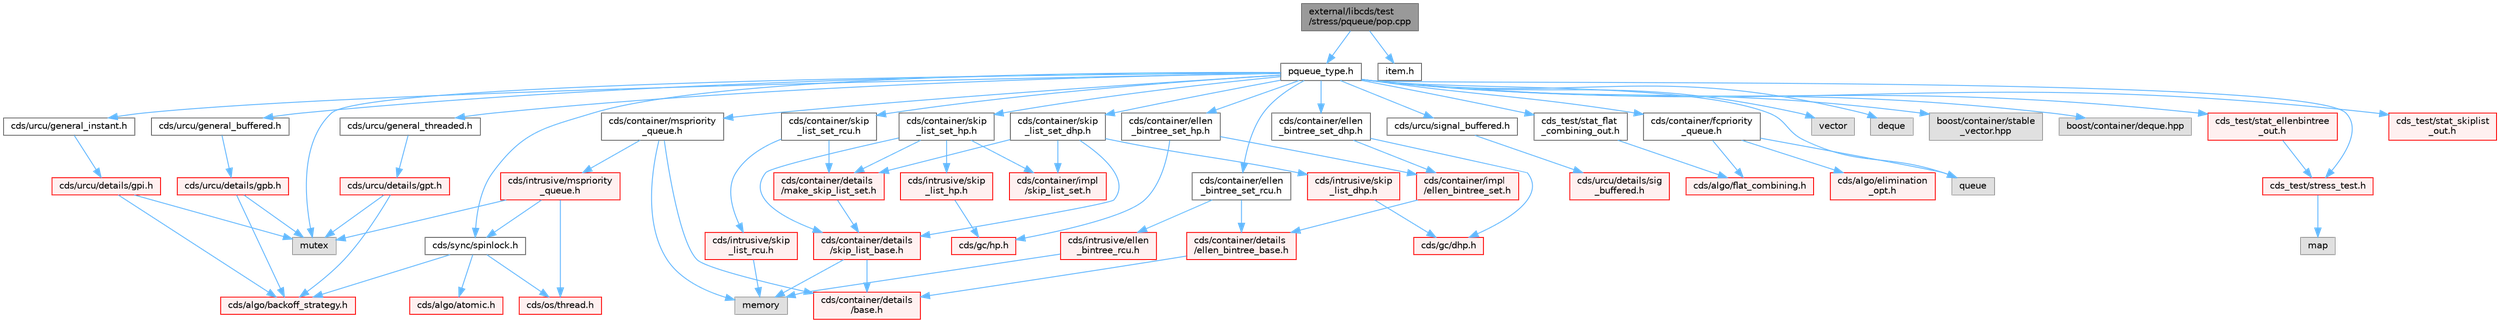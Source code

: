 digraph "external/libcds/test/stress/pqueue/pop.cpp"
{
 // LATEX_PDF_SIZE
  bgcolor="transparent";
  edge [fontname=Helvetica,fontsize=10,labelfontname=Helvetica,labelfontsize=10];
  node [fontname=Helvetica,fontsize=10,shape=box,height=0.2,width=0.4];
  Node1 [id="Node000001",label="external/libcds/test\l/stress/pqueue/pop.cpp",height=0.2,width=0.4,color="gray40", fillcolor="grey60", style="filled", fontcolor="black",tooltip=" "];
  Node1 -> Node2 [id="edge1_Node000001_Node000002",color="steelblue1",style="solid",tooltip=" "];
  Node2 [id="Node000002",label="pqueue_type.h",height=0.2,width=0.4,color="grey40", fillcolor="white", style="filled",URL="$pqueue__type_8h.html",tooltip=" "];
  Node2 -> Node3 [id="edge2_Node000002_Node000003",color="steelblue1",style="solid",tooltip=" "];
  Node3 [id="Node000003",label="cds/urcu/general_instant.h",height=0.2,width=0.4,color="grey40", fillcolor="white", style="filled",URL="$general__instant_8h.html",tooltip=" "];
  Node3 -> Node4 [id="edge3_Node000003_Node000004",color="steelblue1",style="solid",tooltip=" "];
  Node4 [id="Node000004",label="cds/urcu/details/gpi.h",height=0.2,width=0.4,color="red", fillcolor="#FFF0F0", style="filled",URL="$gpi_8h.html",tooltip=" "];
  Node4 -> Node5 [id="edge4_Node000004_Node000005",color="steelblue1",style="solid",tooltip=" "];
  Node5 [id="Node000005",label="mutex",height=0.2,width=0.4,color="grey60", fillcolor="#E0E0E0", style="filled",tooltip=" "];
  Node4 -> Node54 [id="edge5_Node000004_Node000054",color="steelblue1",style="solid",tooltip=" "];
  Node54 [id="Node000054",label="cds/algo/backoff_strategy.h",height=0.2,width=0.4,color="red", fillcolor="#FFF0F0", style="filled",URL="$backoff__strategy_8h.html",tooltip=" "];
  Node2 -> Node58 [id="edge6_Node000002_Node000058",color="steelblue1",style="solid",tooltip=" "];
  Node58 [id="Node000058",label="cds/urcu/general_buffered.h",height=0.2,width=0.4,color="grey40", fillcolor="white", style="filled",URL="$general__buffered_8h.html",tooltip=" "];
  Node58 -> Node59 [id="edge7_Node000058_Node000059",color="steelblue1",style="solid",tooltip=" "];
  Node59 [id="Node000059",label="cds/urcu/details/gpb.h",height=0.2,width=0.4,color="red", fillcolor="#FFF0F0", style="filled",URL="$gpb_8h.html",tooltip=" "];
  Node59 -> Node5 [id="edge8_Node000059_Node000005",color="steelblue1",style="solid",tooltip=" "];
  Node59 -> Node54 [id="edge9_Node000059_Node000054",color="steelblue1",style="solid",tooltip=" "];
  Node2 -> Node72 [id="edge10_Node000002_Node000072",color="steelblue1",style="solid",tooltip=" "];
  Node72 [id="Node000072",label="cds/urcu/general_threaded.h",height=0.2,width=0.4,color="grey40", fillcolor="white", style="filled",URL="$general__threaded_8h.html",tooltip=" "];
  Node72 -> Node73 [id="edge11_Node000072_Node000073",color="steelblue1",style="solid",tooltip=" "];
  Node73 [id="Node000073",label="cds/urcu/details/gpt.h",height=0.2,width=0.4,color="red", fillcolor="#FFF0F0", style="filled",URL="$gpt_8h.html",tooltip=" "];
  Node73 -> Node5 [id="edge12_Node000073_Node000005",color="steelblue1",style="solid",tooltip=" "];
  Node73 -> Node54 [id="edge13_Node000073_Node000054",color="steelblue1",style="solid",tooltip=" "];
  Node2 -> Node76 [id="edge14_Node000002_Node000076",color="steelblue1",style="solid",tooltip=" "];
  Node76 [id="Node000076",label="cds/urcu/signal_buffered.h",height=0.2,width=0.4,color="grey40", fillcolor="white", style="filled",URL="$signal__buffered_8h.html",tooltip=" "];
  Node76 -> Node77 [id="edge15_Node000076_Node000077",color="steelblue1",style="solid",tooltip=" "];
  Node77 [id="Node000077",label="cds/urcu/details/sig\l_buffered.h",height=0.2,width=0.4,color="red", fillcolor="#FFF0F0", style="filled",URL="$sig__buffered_8h.html",tooltip=" "];
  Node2 -> Node79 [id="edge16_Node000002_Node000079",color="steelblue1",style="solid",tooltip=" "];
  Node79 [id="Node000079",label="cds/container/mspriority\l_queue.h",height=0.2,width=0.4,color="grey40", fillcolor="white", style="filled",URL="$container_2mspriority__queue_8h.html",tooltip=" "];
  Node79 -> Node18 [id="edge17_Node000079_Node000018",color="steelblue1",style="solid",tooltip=" "];
  Node18 [id="Node000018",label="memory",height=0.2,width=0.4,color="grey60", fillcolor="#E0E0E0", style="filled",tooltip=" "];
  Node79 -> Node62 [id="edge18_Node000079_Node000062",color="steelblue1",style="solid",tooltip=" "];
  Node62 [id="Node000062",label="cds/container/details\l/base.h",height=0.2,width=0.4,color="red", fillcolor="#FFF0F0", style="filled",URL="$external_2libcds_2cds_2container_2details_2base_8h.html",tooltip=" "];
  Node79 -> Node80 [id="edge19_Node000079_Node000080",color="steelblue1",style="solid",tooltip=" "];
  Node80 [id="Node000080",label="cds/intrusive/mspriority\l_queue.h",height=0.2,width=0.4,color="red", fillcolor="#FFF0F0", style="filled",URL="$intrusive_2mspriority__queue_8h.html",tooltip=" "];
  Node80 -> Node5 [id="edge20_Node000080_Node000005",color="steelblue1",style="solid",tooltip=" "];
  Node80 -> Node81 [id="edge21_Node000080_Node000081",color="steelblue1",style="solid",tooltip=" "];
  Node81 [id="Node000081",label="cds/sync/spinlock.h",height=0.2,width=0.4,color="grey40", fillcolor="white", style="filled",URL="$sync_2spinlock_8h.html",tooltip=" "];
  Node81 -> Node9 [id="edge22_Node000081_Node000009",color="steelblue1",style="solid",tooltip=" "];
  Node9 [id="Node000009",label="cds/algo/atomic.h",height=0.2,width=0.4,color="red", fillcolor="#FFF0F0", style="filled",URL="$external_2libcds_2cds_2algo_2atomic_8h.html",tooltip=" "];
  Node81 -> Node43 [id="edge23_Node000081_Node000043",color="steelblue1",style="solid",tooltip=" "];
  Node43 [id="Node000043",label="cds/os/thread.h",height=0.2,width=0.4,color="red", fillcolor="#FFF0F0", style="filled",URL="$cds_2os_2thread_8h.html",tooltip=" "];
  Node81 -> Node54 [id="edge24_Node000081_Node000054",color="steelblue1",style="solid",tooltip=" "];
  Node80 -> Node43 [id="edge25_Node000080_Node000043",color="steelblue1",style="solid",tooltip=" "];
  Node2 -> Node85 [id="edge26_Node000002_Node000085",color="steelblue1",style="solid",tooltip=" "];
  Node85 [id="Node000085",label="cds/container/fcpriority\l_queue.h",height=0.2,width=0.4,color="grey40", fillcolor="white", style="filled",URL="$fcpriority__queue_8h.html",tooltip=" "];
  Node85 -> Node86 [id="edge27_Node000085_Node000086",color="steelblue1",style="solid",tooltip=" "];
  Node86 [id="Node000086",label="cds/algo/flat_combining.h",height=0.2,width=0.4,color="red", fillcolor="#FFF0F0", style="filled",URL="$flat__combining_8h.html",tooltip=" "];
  Node85 -> Node91 [id="edge28_Node000085_Node000091",color="steelblue1",style="solid",tooltip=" "];
  Node91 [id="Node000091",label="cds/algo/elimination\l_opt.h",height=0.2,width=0.4,color="red", fillcolor="#FFF0F0", style="filled",URL="$elimination__opt_8h.html",tooltip=" "];
  Node85 -> Node92 [id="edge29_Node000085_Node000092",color="steelblue1",style="solid",tooltip=" "];
  Node92 [id="Node000092",label="queue",height=0.2,width=0.4,color="grey60", fillcolor="#E0E0E0", style="filled",tooltip=" "];
  Node2 -> Node93 [id="edge30_Node000002_Node000093",color="steelblue1",style="solid",tooltip=" "];
  Node93 [id="Node000093",label="cds/container/ellen\l_bintree_set_hp.h",height=0.2,width=0.4,color="grey40", fillcolor="white", style="filled",URL="$ellen__bintree__set__hp_8h.html",tooltip=" "];
  Node93 -> Node94 [id="edge31_Node000093_Node000094",color="steelblue1",style="solid",tooltip=" "];
  Node94 [id="Node000094",label="cds/gc/hp.h",height=0.2,width=0.4,color="red", fillcolor="#FFF0F0", style="filled",URL="$hp_8h.html",tooltip=" "];
  Node93 -> Node96 [id="edge32_Node000093_Node000096",color="steelblue1",style="solid",tooltip=" "];
  Node96 [id="Node000096",label="cds/container/impl\l/ellen_bintree_set.h",height=0.2,width=0.4,color="red", fillcolor="#FFF0F0", style="filled",URL="$ellen__bintree__set_8h.html",tooltip=" "];
  Node96 -> Node97 [id="edge33_Node000096_Node000097",color="steelblue1",style="solid",tooltip=" "];
  Node97 [id="Node000097",label="cds/container/details\l/ellen_bintree_base.h",height=0.2,width=0.4,color="red", fillcolor="#FFF0F0", style="filled",URL="$container_2details_2ellen__bintree__base_8h.html",tooltip=" "];
  Node97 -> Node62 [id="edge34_Node000097_Node000062",color="steelblue1",style="solid",tooltip=" "];
  Node2 -> Node104 [id="edge35_Node000002_Node000104",color="steelblue1",style="solid",tooltip=" "];
  Node104 [id="Node000104",label="cds/container/ellen\l_bintree_set_dhp.h",height=0.2,width=0.4,color="grey40", fillcolor="white", style="filled",URL="$ellen__bintree__set__dhp_8h.html",tooltip=" "];
  Node104 -> Node105 [id="edge36_Node000104_Node000105",color="steelblue1",style="solid",tooltip=" "];
  Node105 [id="Node000105",label="cds/gc/dhp.h",height=0.2,width=0.4,color="red", fillcolor="#FFF0F0", style="filled",URL="$dhp_8h.html",tooltip=" "];
  Node104 -> Node96 [id="edge37_Node000104_Node000096",color="steelblue1",style="solid",tooltip=" "];
  Node2 -> Node108 [id="edge38_Node000002_Node000108",color="steelblue1",style="solid",tooltip=" "];
  Node108 [id="Node000108",label="cds/container/ellen\l_bintree_set_rcu.h",height=0.2,width=0.4,color="grey40", fillcolor="white", style="filled",URL="$ellen__bintree__set__rcu_8h.html",tooltip=" "];
  Node108 -> Node97 [id="edge39_Node000108_Node000097",color="steelblue1",style="solid",tooltip=" "];
  Node108 -> Node109 [id="edge40_Node000108_Node000109",color="steelblue1",style="solid",tooltip=" "];
  Node109 [id="Node000109",label="cds/intrusive/ellen\l_bintree_rcu.h",height=0.2,width=0.4,color="red", fillcolor="#FFF0F0", style="filled",URL="$ellen__bintree__rcu_8h.html",tooltip=" "];
  Node109 -> Node18 [id="edge41_Node000109_Node000018",color="steelblue1",style="solid",tooltip=" "];
  Node2 -> Node111 [id="edge42_Node000002_Node000111",color="steelblue1",style="solid",tooltip=" "];
  Node111 [id="Node000111",label="cds/container/skip\l_list_set_hp.h",height=0.2,width=0.4,color="grey40", fillcolor="white", style="filled",URL="$skip__list__set__hp_8h.html",tooltip=" "];
  Node111 -> Node112 [id="edge43_Node000111_Node000112",color="steelblue1",style="solid",tooltip=" "];
  Node112 [id="Node000112",label="cds/container/details\l/skip_list_base.h",height=0.2,width=0.4,color="red", fillcolor="#FFF0F0", style="filled",URL="$container_2details_2skip__list__base_8h.html",tooltip=" "];
  Node112 -> Node62 [id="edge44_Node000112_Node000062",color="steelblue1",style="solid",tooltip=" "];
  Node112 -> Node18 [id="edge45_Node000112_Node000018",color="steelblue1",style="solid",tooltip=" "];
  Node111 -> Node116 [id="edge46_Node000111_Node000116",color="steelblue1",style="solid",tooltip=" "];
  Node116 [id="Node000116",label="cds/intrusive/skip\l_list_hp.h",height=0.2,width=0.4,color="red", fillcolor="#FFF0F0", style="filled",URL="$skip__list__hp_8h.html",tooltip=" "];
  Node116 -> Node94 [id="edge47_Node000116_Node000094",color="steelblue1",style="solid",tooltip=" "];
  Node111 -> Node118 [id="edge48_Node000111_Node000118",color="steelblue1",style="solid",tooltip=" "];
  Node118 [id="Node000118",label="cds/container/details\l/make_skip_list_set.h",height=0.2,width=0.4,color="red", fillcolor="#FFF0F0", style="filled",URL="$make__skip__list__set_8h.html",tooltip=" "];
  Node118 -> Node112 [id="edge49_Node000118_Node000112",color="steelblue1",style="solid",tooltip=" "];
  Node111 -> Node119 [id="edge50_Node000111_Node000119",color="steelblue1",style="solid",tooltip=" "];
  Node119 [id="Node000119",label="cds/container/impl\l/skip_list_set.h",height=0.2,width=0.4,color="red", fillcolor="#FFF0F0", style="filled",URL="$skip__list__set_8h.html",tooltip=" "];
  Node2 -> Node120 [id="edge51_Node000002_Node000120",color="steelblue1",style="solid",tooltip=" "];
  Node120 [id="Node000120",label="cds/container/skip\l_list_set_dhp.h",height=0.2,width=0.4,color="grey40", fillcolor="white", style="filled",URL="$skip__list__set__dhp_8h.html",tooltip=" "];
  Node120 -> Node112 [id="edge52_Node000120_Node000112",color="steelblue1",style="solid",tooltip=" "];
  Node120 -> Node121 [id="edge53_Node000120_Node000121",color="steelblue1",style="solid",tooltip=" "];
  Node121 [id="Node000121",label="cds/intrusive/skip\l_list_dhp.h",height=0.2,width=0.4,color="red", fillcolor="#FFF0F0", style="filled",URL="$skip__list__dhp_8h.html",tooltip=" "];
  Node121 -> Node105 [id="edge54_Node000121_Node000105",color="steelblue1",style="solid",tooltip=" "];
  Node120 -> Node118 [id="edge55_Node000120_Node000118",color="steelblue1",style="solid",tooltip=" "];
  Node120 -> Node119 [id="edge56_Node000120_Node000119",color="steelblue1",style="solid",tooltip=" "];
  Node2 -> Node122 [id="edge57_Node000002_Node000122",color="steelblue1",style="solid",tooltip=" "];
  Node122 [id="Node000122",label="cds/container/skip\l_list_set_rcu.h",height=0.2,width=0.4,color="grey40", fillcolor="white", style="filled",URL="$skip__list__set__rcu_8h.html",tooltip=" "];
  Node122 -> Node123 [id="edge58_Node000122_Node000123",color="steelblue1",style="solid",tooltip=" "];
  Node123 [id="Node000123",label="cds/intrusive/skip\l_list_rcu.h",height=0.2,width=0.4,color="red", fillcolor="#FFF0F0", style="filled",URL="$skip__list__rcu_8h.html",tooltip=" "];
  Node123 -> Node18 [id="edge59_Node000123_Node000018",color="steelblue1",style="solid",tooltip=" "];
  Node122 -> Node118 [id="edge60_Node000122_Node000118",color="steelblue1",style="solid",tooltip=" "];
  Node2 -> Node81 [id="edge61_Node000002_Node000081",color="steelblue1",style="solid",tooltip=" "];
  Node2 -> Node92 [id="edge62_Node000002_Node000092",color="steelblue1",style="solid",tooltip=" "];
  Node2 -> Node126 [id="edge63_Node000002_Node000126",color="steelblue1",style="solid",tooltip=" "];
  Node126 [id="Node000126",label="vector",height=0.2,width=0.4,color="grey60", fillcolor="#E0E0E0", style="filled",tooltip=" "];
  Node2 -> Node127 [id="edge64_Node000002_Node000127",color="steelblue1",style="solid",tooltip=" "];
  Node127 [id="Node000127",label="deque",height=0.2,width=0.4,color="grey60", fillcolor="#E0E0E0", style="filled",tooltip=" "];
  Node2 -> Node5 [id="edge65_Node000002_Node000005",color="steelblue1",style="solid",tooltip=" "];
  Node2 -> Node128 [id="edge66_Node000002_Node000128",color="steelblue1",style="solid",tooltip=" "];
  Node128 [id="Node000128",label="boost/container/stable\l_vector.hpp",height=0.2,width=0.4,color="grey60", fillcolor="#E0E0E0", style="filled",tooltip=" "];
  Node2 -> Node129 [id="edge67_Node000002_Node000129",color="steelblue1",style="solid",tooltip=" "];
  Node129 [id="Node000129",label="boost/container/deque.hpp",height=0.2,width=0.4,color="grey60", fillcolor="#E0E0E0", style="filled",tooltip=" "];
  Node2 -> Node130 [id="edge68_Node000002_Node000130",color="steelblue1",style="solid",tooltip=" "];
  Node130 [id="Node000130",label="cds_test/stress_test.h",height=0.2,width=0.4,color="red", fillcolor="#FFF0F0", style="filled",URL="$stress__test_8h.html",tooltip=" "];
  Node130 -> Node131 [id="edge69_Node000130_Node000131",color="steelblue1",style="solid",tooltip=" "];
  Node131 [id="Node000131",label="map",height=0.2,width=0.4,color="grey60", fillcolor="#E0E0E0", style="filled",tooltip=" "];
  Node2 -> Node138 [id="edge70_Node000002_Node000138",color="steelblue1",style="solid",tooltip=" "];
  Node138 [id="Node000138",label="cds_test/stat_ellenbintree\l_out.h",height=0.2,width=0.4,color="red", fillcolor="#FFF0F0", style="filled",URL="$stat__ellenbintree__out_8h.html",tooltip=" "];
  Node138 -> Node130 [id="edge71_Node000138_Node000130",color="steelblue1",style="solid",tooltip=" "];
  Node2 -> Node139 [id="edge72_Node000002_Node000139",color="steelblue1",style="solid",tooltip=" "];
  Node139 [id="Node000139",label="cds_test/stat_skiplist\l_out.h",height=0.2,width=0.4,color="red", fillcolor="#FFF0F0", style="filled",URL="$stat__skiplist__out_8h.html",tooltip=" "];
  Node2 -> Node140 [id="edge73_Node000002_Node000140",color="steelblue1",style="solid",tooltip=" "];
  Node140 [id="Node000140",label="cds_test/stat_flat\l_combining_out.h",height=0.2,width=0.4,color="grey40", fillcolor="white", style="filled",URL="$stat__flat__combining__out_8h.html",tooltip=" "];
  Node140 -> Node86 [id="edge74_Node000140_Node000086",color="steelblue1",style="solid",tooltip=" "];
  Node1 -> Node141 [id="edge75_Node000001_Node000141",color="steelblue1",style="solid",tooltip=" "];
  Node141 [id="Node000141",label="item.h",height=0.2,width=0.4,color="grey40", fillcolor="white", style="filled",URL="$item_8h.html",tooltip=" "];
}
